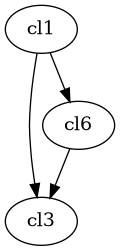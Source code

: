 {
  "sha1": "g3t6jkavhwpfexi1cyr96k5aa10yfx4",
  "insertion": {
    "when": "2024-06-01T09:03:07.135Z",
    "user": "plantuml@gmail.com"
  }
}
@startuml
digraph unix {
cl1 ;cl3 ;cl6 ;
cl1 -> cl3;
cl1 -> cl6;
cl6 -> cl3;
}
@enduml

